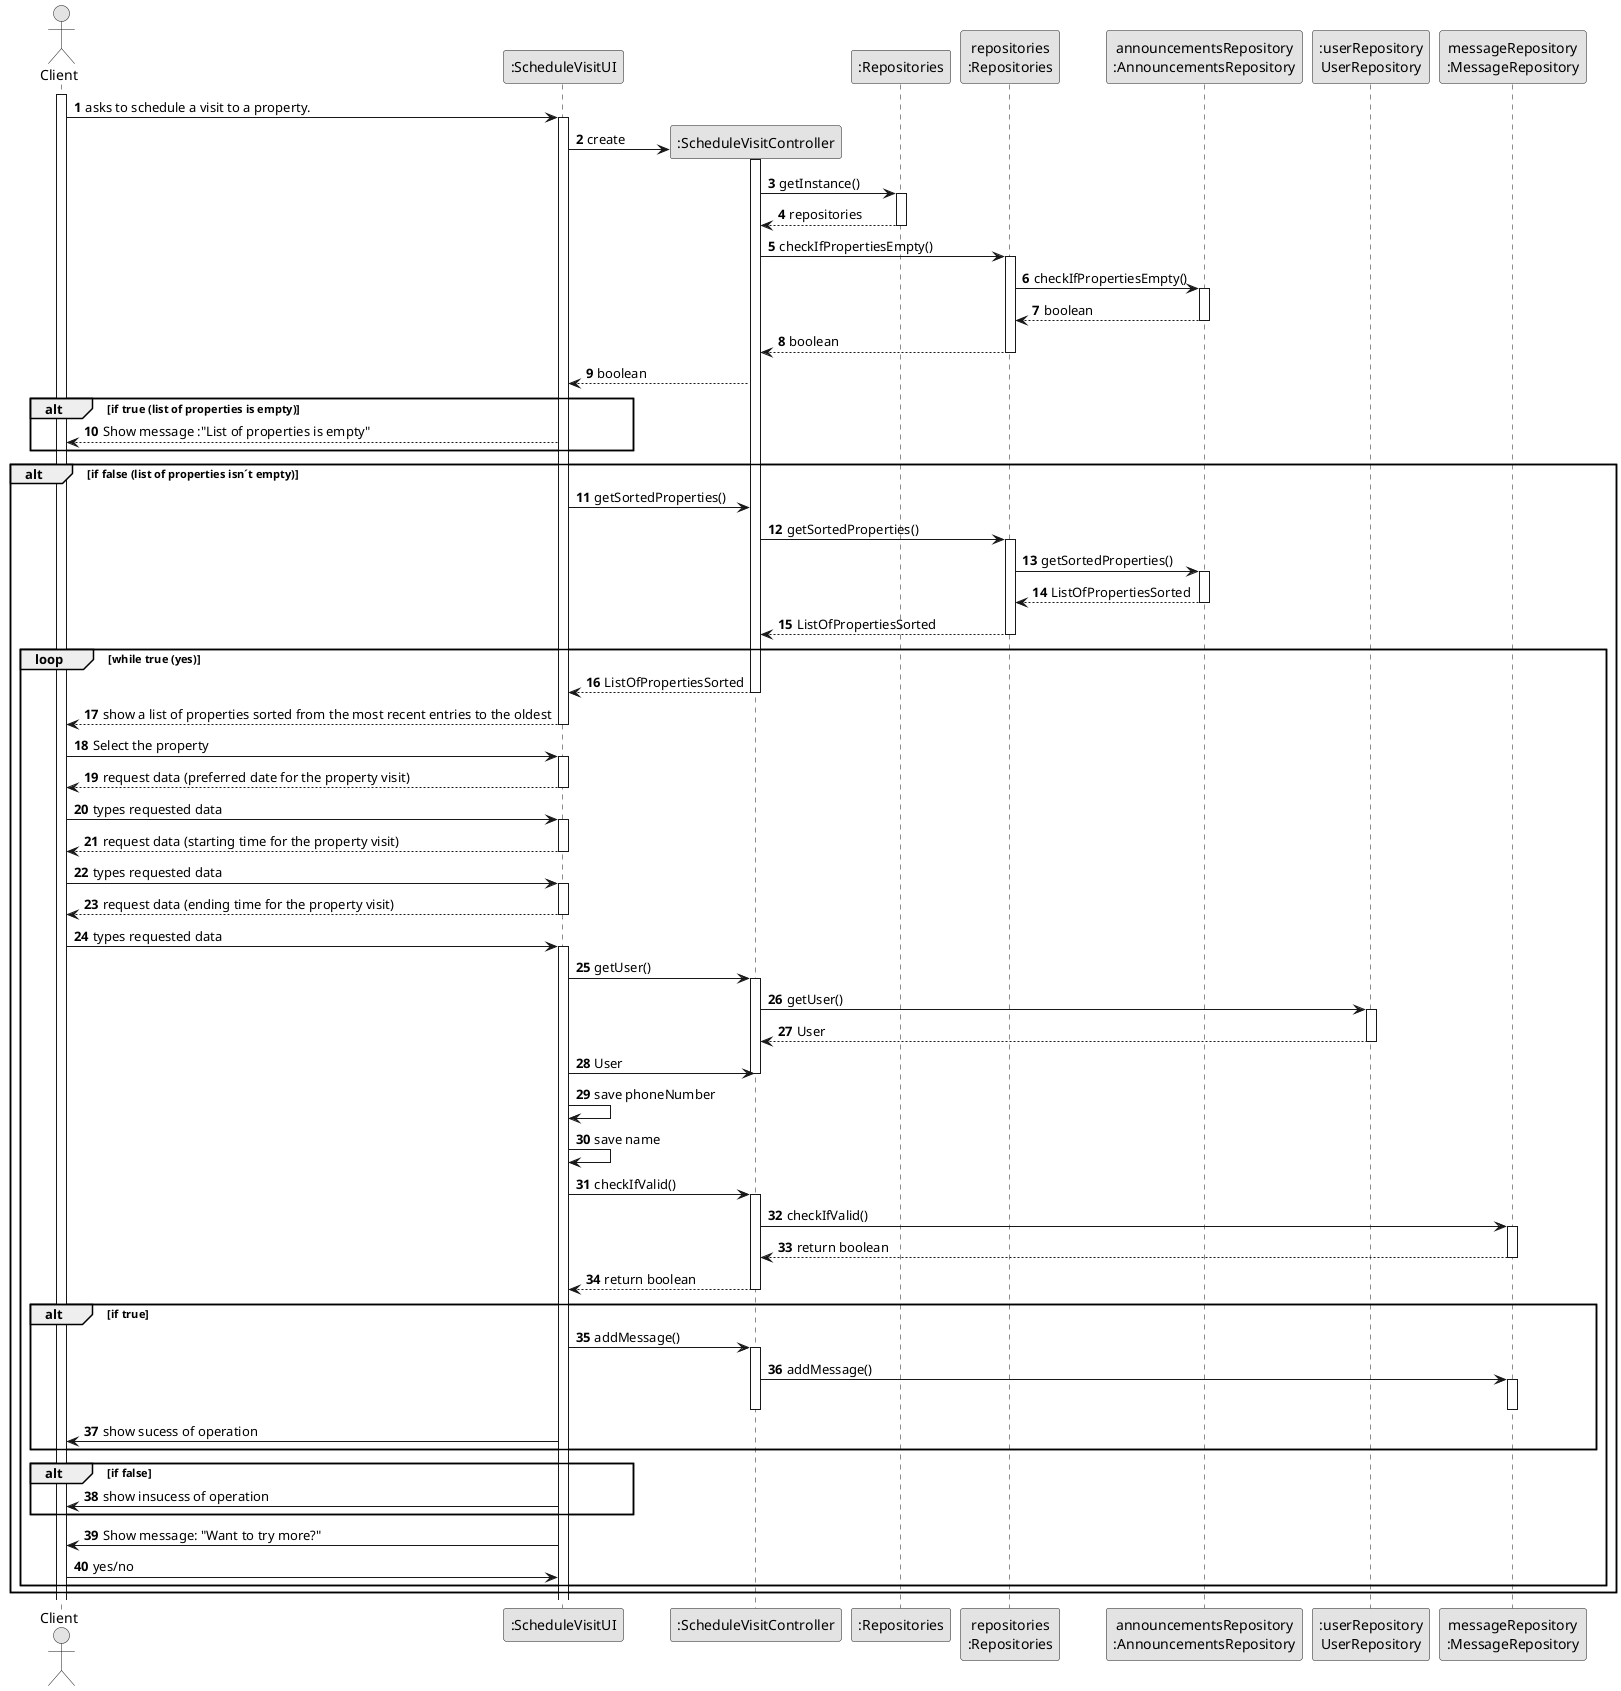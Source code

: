 @startuml
skinparam monochrome true
skinparam packageStyle rectangle
skinparam shadowing false

autonumber

'hide footbox
actor "Client" as User
participant ":ScheduleVisitUI" as System
participant ":ScheduleVisitController" as Controller
participant ":Repositories" as RepositorySingleton
participant "repositories\n:Repositories" as repositories
participant "announcementsRepository\n:AnnouncementsRepository" as AnnoucementRepository
participant ":userRepository\nUserRepository" as UserRepository
participant "messageRepository\n:MessageRepository" as Message



activate User


User->System: asks to schedule a visit to a property.
activate System


System->Controller**: create

activate Controller

Controller->RepositorySingleton: getInstance()
activate RepositorySingleton

RepositorySingleton-->Controller: repositories
deactivate RepositorySingleton


Controller -> repositories : checkIfPropertiesEmpty()
activate repositories

repositories -> AnnoucementRepository : checkIfPropertiesEmpty()
activate AnnoucementRepository

AnnoucementRepository --> repositories : boolean
deactivate AnnoucementRepository

repositories --> Controller : boolean
deactivate repositories

Controller --> System : boolean

alt if true (list of properties is empty)
System --> User : Show message :"List of properties is empty"

end
alt if false (list of properties isn´t empty)

System -> Controller : getSortedProperties()







Controller -> repositories : getSortedProperties()
activate repositories

repositories -> AnnoucementRepository : getSortedProperties()
activate AnnoucementRepository

AnnoucementRepository --> repositories : ListOfPropertiesSorted
deactivate AnnoucementRepository

repositories --> Controller : ListOfPropertiesSorted
deactivate repositories



loop while true (yes)

Controller --> System : ListOfPropertiesSorted





deactivate Controller

System --> User : show a list of properties sorted from the most recent entries to the oldest
deactivate System



User -> System : Select the property
activate System

System --> User : request data (preferred date for the property visit)
deactivate System

User -> System : types requested data
activate System

System --> User : request data (starting time for the property visit)
deactivate System

User -> System : types requested data
activate System


System --> User : request data (ending time for the property visit)
deactivate System

User -> System : types requested data
activate System



System -> Controller: getUser()
activate Controller

Controller -> UserRepository: getUser()
activate UserRepository

UserRepository --> Controller: User
deactivate UserRepository

System->Controller: User
deactivate Controller

System -> System : save phoneNumber
System -> System : save name


System -> Controller : checkIfValid()
activate Controller

Controller -> Message : checkIfValid()
activate Message

Message --> Controller: return boolean
deactivate Message

Controller --> System: return boolean
deactivate Controller


alt if true

System -> Controller: addMessage()
activate Controller

Controller -> Message: addMessage()
activate Message

deactivate Message
deactivate Controller

System -> User: show sucess of operation

end
alt if false




System -> User: show insucess of operation


end

System -> User: Show message: "Want to try more?"

User -> System : yes/no
end
end



@enduml
